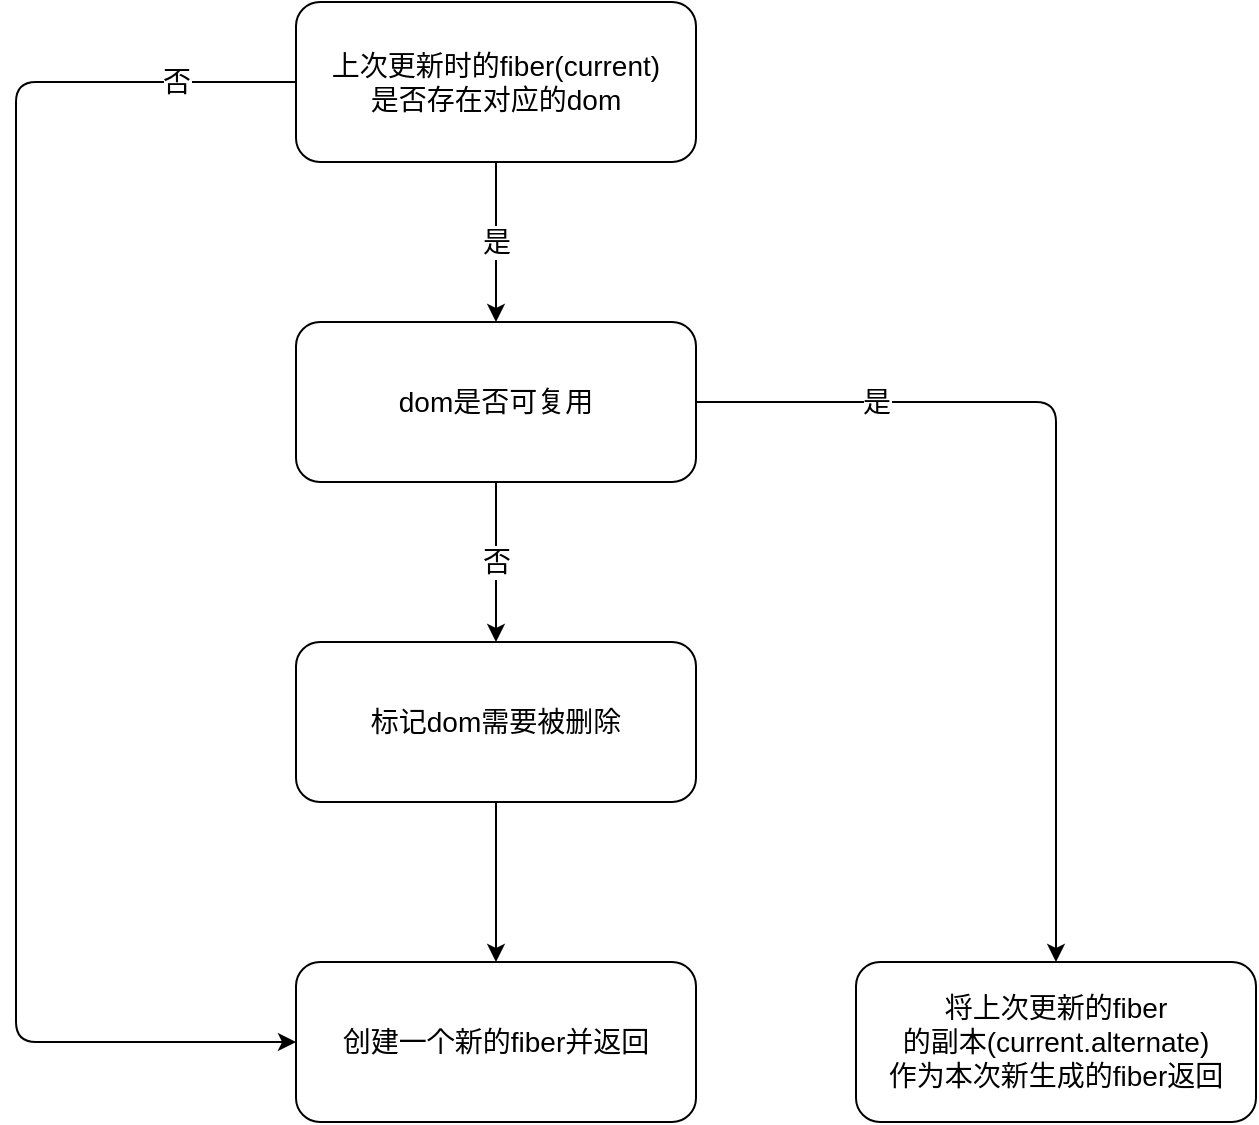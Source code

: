 <mxfile>
    <diagram id="dzdNqzZJpYT2-3P6Uz1u" name="第 1 页">
        <mxGraphModel dx="1723" dy="1152" grid="1" gridSize="10" guides="1" tooltips="1" connect="1" arrows="1" fold="1" page="1" pageScale="1" pageWidth="827" pageHeight="1169" math="0" shadow="0">
            <root>
                <mxCell id="0"/>
                <mxCell id="1" parent="0"/>
                <mxCell id="19" value="是" style="edgeStyle=none;html=1;exitX=0.5;exitY=1;exitDx=0;exitDy=0;entryX=0.5;entryY=0;entryDx=0;entryDy=0;fontSize=14;" parent="1" source="5" target="11" edge="1">
                    <mxGeometry relative="1" as="geometry"/>
                </mxCell>
                <mxCell id="24" value="否" style="edgeStyle=none;html=1;exitX=0;exitY=0.5;exitDx=0;exitDy=0;entryX=0;entryY=0.5;entryDx=0;entryDy=0;fontSize=14;" parent="1" source="5" target="13" edge="1">
                    <mxGeometry x="-0.842" relative="1" as="geometry">
                        <Array as="points">
                            <mxPoint x="100" y="240"/>
                            <mxPoint x="100" y="720"/>
                        </Array>
                        <mxPoint as="offset"/>
                    </mxGeometry>
                </mxCell>
                <mxCell id="5" value="上次更新时的fiber(current)&lt;br&gt;是否存在对应的dom" style="rounded=1;whiteSpace=wrap;html=1;fontSize=14;" parent="1" vertex="1">
                    <mxGeometry x="240" y="200" width="200" height="80" as="geometry"/>
                </mxCell>
                <mxCell id="23" value="是" style="edgeStyle=none;html=1;exitX=1;exitY=0.5;exitDx=0;exitDy=0;entryX=0.5;entryY=0;entryDx=0;entryDy=0;fontSize=14;" parent="1" source="11" target="12" edge="1">
                    <mxGeometry x="-0.609" relative="1" as="geometry">
                        <Array as="points">
                            <mxPoint x="620" y="400"/>
                        </Array>
                        <mxPoint as="offset"/>
                    </mxGeometry>
                </mxCell>
                <mxCell id="11" value="dom是否可复用" style="rounded=1;whiteSpace=wrap;html=1;fontSize=14;" parent="1" vertex="1">
                    <mxGeometry x="240" y="360" width="200" height="80" as="geometry"/>
                </mxCell>
                <mxCell id="12" value="将上次更新的fiber&lt;br&gt;的副本(current.alternate)&lt;br&gt;作为本次新生成的fiber返回" style="rounded=1;whiteSpace=wrap;html=1;fontSize=14;" parent="1" vertex="1">
                    <mxGeometry x="520" y="680" width="200" height="80" as="geometry"/>
                </mxCell>
                <mxCell id="13" value="创建一个新的fiber并返回" style="rounded=1;whiteSpace=wrap;html=1;fontSize=14;" parent="1" vertex="1">
                    <mxGeometry x="240" y="680" width="200" height="80" as="geometry"/>
                </mxCell>
                <mxCell id="22" style="edgeStyle=none;html=1;exitX=0.5;exitY=1;exitDx=0;exitDy=0;entryX=0.5;entryY=0;entryDx=0;entryDy=0;fontSize=14;" parent="1" source="20" target="13" edge="1">
                    <mxGeometry relative="1" as="geometry"/>
                </mxCell>
                <mxCell id="20" value="标记dom需要被删除" style="rounded=1;whiteSpace=wrap;html=1;fontSize=14;" parent="1" vertex="1">
                    <mxGeometry x="240" y="520" width="200" height="80" as="geometry"/>
                </mxCell>
                <mxCell id="21" value="否" style="edgeStyle=none;html=1;exitX=0.5;exitY=1;exitDx=0;exitDy=0;entryX=0.5;entryY=0;entryDx=0;entryDy=0;fontSize=14;" parent="1" source="11" target="20" edge="1">
                    <mxGeometry relative="1" as="geometry">
                        <mxPoint x="360" y="460" as="sourcePoint"/>
                        <mxPoint x="360" y="540" as="targetPoint"/>
                    </mxGeometry>
                </mxCell>
            </root>
        </mxGraphModel>
    </diagram>
</mxfile>